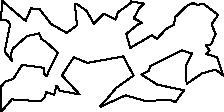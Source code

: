 unitsize(0.001cm);
// 22445.7
draw((1357,1905)--(1327,1893));
draw((1327,1893)--(1362,1526));
draw((1362,1526)--(1183,1391));
draw((1183,1391)--(901,1552));
draw((901,1552)--(705,1812));
draw((705,1812)--(554,1825));
draw((554,1825)--(457,1607));
draw((457,1607)--(323,1714));
draw((323,1714)--(43,1957));
draw((43,1957)--(22,1617));
draw((22,1617)--(138,1610));
draw((138,1610)--(185,1542));
draw((185,1542)--(86,1065));
draw((86,1065)--(219,898));
draw((219,898)--(192,1004));
draw((192,1004)--(234,1118));
draw((234,1118)--(482,1337));
draw((482,1337)--(693,1383));
draw((693,1383)--(737,1285));
draw((737,1285)--(826,1226));
draw((826,1226)--(1027,1041));
draw((1027,1041)--(868,731));
draw((868,731)--(834,629));
draw((834,629)--(781,671));
draw((781,671)--(779,777));
draw((779,777)--(396,828));
draw((396,828)--(242,584));
draw((242,584)--(99,536));
draw((99,536)--(40,462));
draw((40,462)--(14,454));
draw((14,454)--(29,6));
draw((29,6)--(213,220));
draw((213,220)--(721,186));
draw((721,186)--(805,272));
draw((805,272)--(812,351));
draw((812,351)--(913,317));
draw((913,317)--(960,303));
draw((960,303)--(1000,457));
draw((1000,457)--(1031,428));
draw((1031,428)--(1058,372));
draw((1058,372)--(1410,307));
draw((1410,307)--(1097,643));
draw((1097,643)--(1307,964));
draw((1307,964)--(1544,863));
draw((1544,863)--(2178,978));
draw((2178,978)--(2361,640));
draw((2361,640)--(2049,417));
draw((2049,417)--(1868,197));
draw((1868,197)--(1774,107));
draw((1774,107)--(1779,90));
draw((1779,90)--(2221,291));
draw((2221,291)--(2576,189));
draw((2576,189)--(2990,214));
draw((2990,214)--(3099,173));
draw((3099,173)--(3249,378));
draw((3249,378)--(3124,408));
draw((3124,408)--(2781,478));
draw((2781,478)--(2499,658));
draw((2499,658)--(2636,727));
draw((2636,727)--(2650,802));
draw((2650,802)--(3174,1064));
draw((3174,1064)--(3213,1085));
draw((3213,1085)--(3394,1028));
draw((3394,1028)--(3278,799));
draw((3278,799)--(3297,491));
draw((3297,491)--(3564,676));
draw((3564,676)--(3806,746));
draw((3806,746)--(3939,640));
draw((3939,640)--(3835,963));
draw((3835,963)--(3646,1018));
draw((3646,1018)--(3704,1082));
draw((3704,1082)--(3635,1174));
draw((3635,1174)--(3729,1188));
draw((3729,1188)--(3808,1375));
draw((3808,1375)--(3736,1542));
draw((3736,1542)--(3853,1712));
draw((3853,1712)--(3586,1909));
draw((3586,1909)--(3499,1885));
draw((3499,1885)--(3409,1917));
draw((3409,1917)--(3314,1881));
draw((3314,1881)--(3092,1668));
draw((3092,1668)--(3078,1541));
draw((3078,1541)--(2933,1459));
draw((2933,1459)--(2773,1286));
draw((2773,1286)--(2687,1353));
draw((2687,1353)--(2302,1127));
draw((2302,1127)--(2232,1374));
draw((2232,1374)--(2433,1538));
draw((2433,1538)--(2513,1572));
draw((2513,1572)--(2365,1649));
draw((2365,1649)--(2469,1838));
draw((2469,1838)--(2552,1909));
draw((2552,1909)--(2312,1949));
draw((2312,1949)--(2318,1925));
draw((2318,1925)--(2082,1753));
draw((2082,1753)--(2048,1628));
draw((2048,1628)--(1838,1732));
draw((1838,1732)--(1660,1556));
draw((1660,1556)--(1533,1780));
draw((1533,1780)--(1357,1905));
